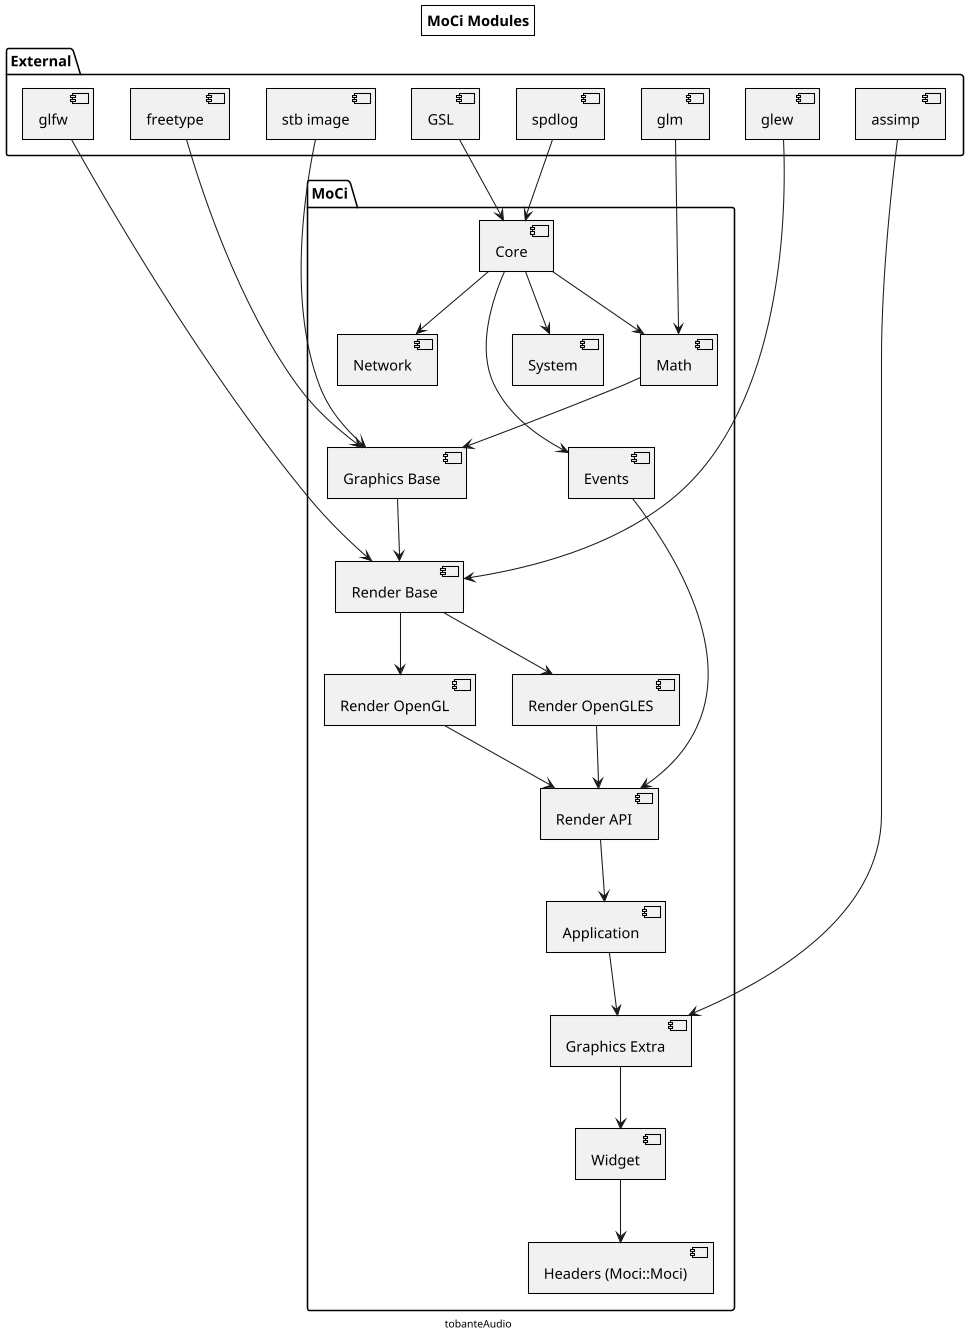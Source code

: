 @startuml

skinparam dpi 100
skinparam FooterFontColor Black
skinparam backgroundColor #FFFFF
skinparam titleBorderRoundCorner 0
skinparam titleBorderThickness 1
skinparam titleBorderColor Black
skinparam monochrome true
' skinparam handwritten true

title
MoCi Modules
end title

center footer tobanteAudio

package "MoCi" {
    [Application]
    [Core]
    [Events]
    [Graphics Base]
    [Graphics Extra]
    [Headers (Moci::Moci)]
    [Math]
    [Network]
    [Render API]
    [Render Base]
    [Render OpenGL]
    [Render OpenGLES]
    [System]
    [Widget]
}

package "External" {
    [glm]
    [spdlog]
    [glfw]
    [GSL]
    [freetype]
    [assimp]
    [glew]
    [stb image]
}

[spdlog] --> [Core]
[GSL] --> [Core]

[Core] --> [Network]


[Core] --> [System]

[Core] --> [Events]

[Core] --> [Math]
[glm] --> [Math]

[Math] --> [Graphics Base]
[stb image] --> [Graphics Base]
[freetype] --> [Graphics Base]

[Graphics Base] --> [Render Base]
[glfw] --> [Render Base]
[glew] --> [Render Base]
[Render Base] --> [Render OpenGL]
[Render Base] --> [Render OpenGLES]


[Events] --> [Render API]
[Render OpenGL] --> [Render API]
[Render OpenGLES] --> [Render API]

[Render API] --> [Application]

[Application] --> [Graphics Extra]
[assimp] --> [Graphics Extra]

[Graphics Extra] --> [Widget]

[Widget] --> [Headers (Moci::Moci)]

@enduml
